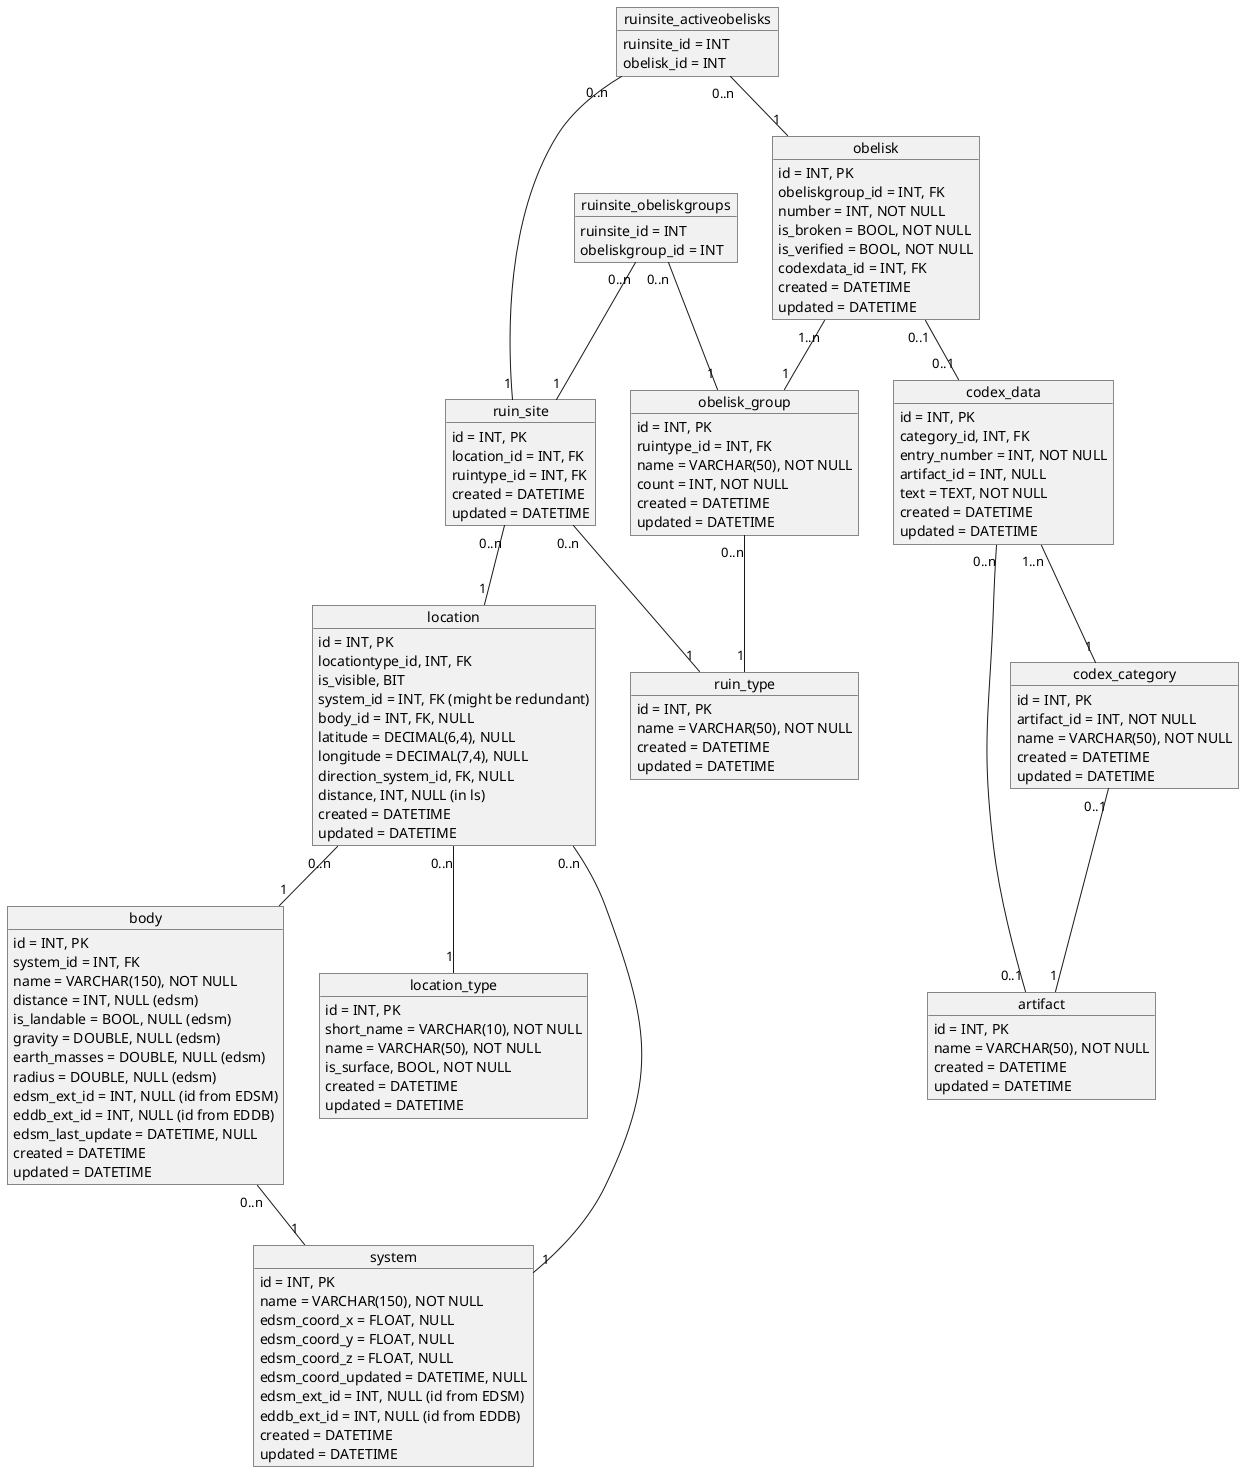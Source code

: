 @startuml

object artifact
artifact : id = INT, PK
artifact : name = VARCHAR(50), NOT NULL
artifact : created = DATETIME
artifact : updated = DATETIME


object codex_category
codex_category : id = INT, PK
codex_category : artifact_id = INT, NOT NULL
codex_category : name = VARCHAR(50), NOT NULL
codex_category : created = DATETIME
codex_category : updated = DATETIME

codex_category "0..1" -- "1" artifact


object codex_data
codex_data : id = INT, PK
codex_data : category_id, INT, FK
codex_data : entry_number = INT, NOT NULL
codex_data : artifact_id = INT, NULL
codex_data : text = TEXT, NOT NULL
codex_data : created = DATETIME
codex_data : updated = DATETIME

codex_data "1..n" -- "1" codex_category
codex_data "0..n" -- "0..1" artifact


object ruin_type
ruin_type : id = INT, PK
ruin_type : name = VARCHAR(50), NOT NULL
ruin_type : created = DATETIME
ruin_type : updated = DATETIME


object obelisk_group
obelisk_group : id = INT, PK
obelisk_group : ruintype_id = INT, FK
obelisk_group : name = VARCHAR(50), NOT NULL
obelisk_group : count = INT, NOT NULL
obelisk_group : created = DATETIME
obelisk_group : updated = DATETIME

obelisk_group "0..n" -- "1" ruin_type


object obelisk
obelisk : id = INT, PK
obelisk : obeliskgroup_id = INT, FK
obelisk : number = INT, NOT NULL
obelisk : is_broken = BOOL, NOT NULL
obelisk : is_verified = BOOL, NOT NULL
obelisk : codexdata_id = INT, FK
obelisk : created = DATETIME
obelisk : updated = DATETIME

obelisk "1..n" -- "1" obelisk_group
obelisk "0..1" -- "0..1" codex_data


object system
system : id = INT, PK
system : name = VARCHAR(150), NOT NULL
system : edsm_coord_x = FLOAT, NULL
system : edsm_coord_y = FLOAT, NULL
system : edsm_coord_z = FLOAT, NULL
system : edsm_coord_updated = DATETIME, NULL
system : edsm_ext_id = INT, NULL (id from EDSM)
system : eddb_ext_id = INT, NULL (id from EDDB)
system : created = DATETIME
system : updated = DATETIME


object body
body : id = INT, PK
body : system_id = INT, FK
body : name = VARCHAR(150), NOT NULL
body : distance = INT, NULL (edsm)
body : is_landable = BOOL, NULL (edsm)
body : gravity = DOUBLE, NULL (edsm)
body : earth_masses = DOUBLE, NULL (edsm)
body : radius = DOUBLE, NULL (edsm)
body : edsm_ext_id = INT, NULL (id from EDSM)
body : eddb_ext_id = INT, NULL (id from EDDB)
body : edsm_last_update = DATETIME, NULL
body : created = DATETIME
body : updated = DATETIME


body "0..n" -- "1" system


object location_type
location_type : id = INT, PK
location_type : short_name = VARCHAR(10), NOT NULL
location_type : name = VARCHAR(50), NOT NULL
location_type : is_surface, BOOL, NOT NULL
location_type : created = DATETIME
location_type : updated = DATETIME


object location
location : id = INT, PK
location : locationtype_id, INT, FK
location : is_visible, BIT
location : system_id = INT, FK (might be redundant)
location : body_id = INT, FK, NULL
location : latitude = DECIMAL(6,4), NULL
location : longitude = DECIMAL(7,4), NULL
location : direction_system_id, FK, NULL
location : distance, INT, NULL (in ls)
location : created = DATETIME
location : updated = DATETIME

location "0..n" -- "1" location_type
location "0..n" -- "1" system
location "0..n" -- "1" body



object ruin_site
ruin_site : id = INT, PK
ruin_site : location_id = INT, FK
ruin_site : ruintype_id = INT, FK
ruin_site : created = DATETIME
ruin_site : updated = DATETIME

ruin_site "0..n" -- "1" location
ruin_site "0..n" -- "1" ruin_type


object ruinsite_obeliskgroups
ruinsite_obeliskgroups : ruinsite_id = INT
ruinsite_obeliskgroups : obeliskgroup_id = INT

ruinsite_obeliskgroups "0..n" -- "1" ruin_site
ruinsite_obeliskgroups "0..n" -- "1" obelisk_group


object ruinsite_activeobelisks
ruinsite_activeobelisks : ruinsite_id = INT
ruinsite_activeobelisks : obelisk_id = INT

ruinsite_activeobelisks "0..n" -- "1" ruin_site
ruinsite_activeobelisks "0..n" -- "1" obelisk

@enduml
